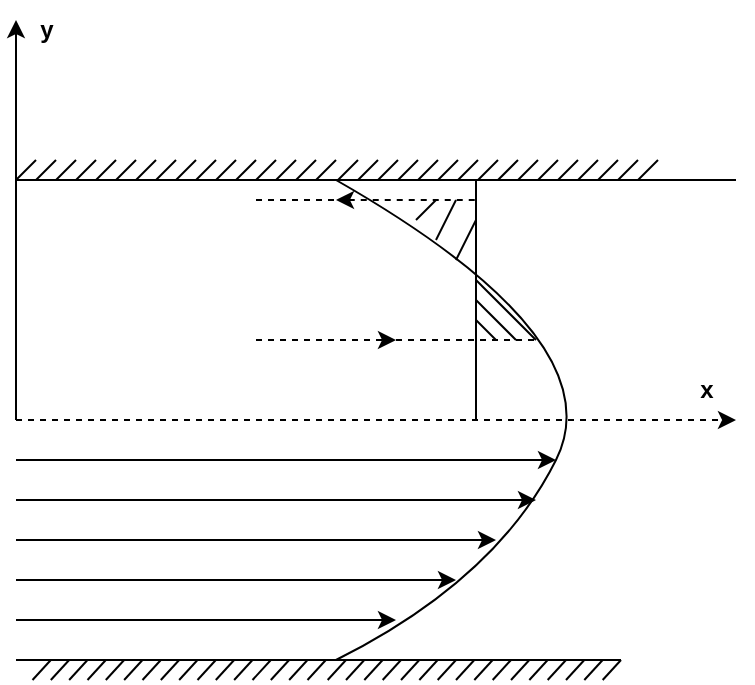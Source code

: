 <mxfile version="20.8.3" type="github">
  <diagram id="FXc-_wCRFXNS4xSHc2Ze" name="第 1 页">
    <mxGraphModel dx="1180" dy="720" grid="1" gridSize="10" guides="1" tooltips="1" connect="1" arrows="1" fold="1" page="1" pageScale="1" pageWidth="827" pageHeight="1169" math="0" shadow="0">
      <root>
        <mxCell id="0" />
        <mxCell id="1" parent="0" />
        <mxCell id="jVlzTKVtiinRC7-ohEld-1" value="" style="endArrow=none;html=1;rounded=0;" parent="1" edge="1">
          <mxGeometry width="50" height="50" relative="1" as="geometry">
            <mxPoint x="200" y="240" as="sourcePoint" />
            <mxPoint x="560" y="240" as="targetPoint" />
          </mxGeometry>
        </mxCell>
        <mxCell id="jVlzTKVtiinRC7-ohEld-2" value="" style="endArrow=classic;html=1;rounded=0;" parent="1" edge="1">
          <mxGeometry width="50" height="50" relative="1" as="geometry">
            <mxPoint x="200" y="360" as="sourcePoint" />
            <mxPoint x="200" y="160" as="targetPoint" />
          </mxGeometry>
        </mxCell>
        <mxCell id="jVlzTKVtiinRC7-ohEld-4" value="" style="endArrow=none;html=1;rounded=0;" parent="1" edge="1">
          <mxGeometry width="50" height="50" relative="1" as="geometry">
            <mxPoint x="200" y="240" as="sourcePoint" />
            <mxPoint x="210" y="230" as="targetPoint" />
          </mxGeometry>
        </mxCell>
        <mxCell id="jVlzTKVtiinRC7-ohEld-5" value="" style="endArrow=none;html=1;rounded=0;" parent="1" edge="1">
          <mxGeometry width="50" height="50" relative="1" as="geometry">
            <mxPoint x="210" y="240" as="sourcePoint" />
            <mxPoint x="220" y="230" as="targetPoint" />
          </mxGeometry>
        </mxCell>
        <mxCell id="jVlzTKVtiinRC7-ohEld-6" value="" style="endArrow=none;html=1;rounded=0;" parent="1" edge="1">
          <mxGeometry width="50" height="50" relative="1" as="geometry">
            <mxPoint x="220" y="240" as="sourcePoint" />
            <mxPoint x="230" y="230" as="targetPoint" />
          </mxGeometry>
        </mxCell>
        <mxCell id="jVlzTKVtiinRC7-ohEld-7" value="" style="endArrow=none;html=1;rounded=0;" parent="1" edge="1">
          <mxGeometry width="50" height="50" relative="1" as="geometry">
            <mxPoint x="230" y="240" as="sourcePoint" />
            <mxPoint x="240" y="230" as="targetPoint" />
          </mxGeometry>
        </mxCell>
        <mxCell id="jVlzTKVtiinRC7-ohEld-8" value="" style="endArrow=none;html=1;rounded=0;" parent="1" edge="1">
          <mxGeometry width="50" height="50" relative="1" as="geometry">
            <mxPoint x="240" y="240" as="sourcePoint" />
            <mxPoint x="250" y="230" as="targetPoint" />
          </mxGeometry>
        </mxCell>
        <mxCell id="jVlzTKVtiinRC7-ohEld-9" value="" style="endArrow=none;html=1;rounded=0;" parent="1" edge="1">
          <mxGeometry width="50" height="50" relative="1" as="geometry">
            <mxPoint x="250" y="240" as="sourcePoint" />
            <mxPoint x="260" y="230" as="targetPoint" />
          </mxGeometry>
        </mxCell>
        <mxCell id="jVlzTKVtiinRC7-ohEld-10" value="" style="endArrow=none;html=1;rounded=0;" parent="1" edge="1">
          <mxGeometry width="50" height="50" relative="1" as="geometry">
            <mxPoint x="260" y="240" as="sourcePoint" />
            <mxPoint x="270" y="230" as="targetPoint" />
          </mxGeometry>
        </mxCell>
        <mxCell id="jVlzTKVtiinRC7-ohEld-11" value="" style="endArrow=none;html=1;rounded=0;" parent="1" edge="1">
          <mxGeometry width="50" height="50" relative="1" as="geometry">
            <mxPoint x="270" y="240" as="sourcePoint" />
            <mxPoint x="280" y="230" as="targetPoint" />
          </mxGeometry>
        </mxCell>
        <mxCell id="jVlzTKVtiinRC7-ohEld-12" value="" style="endArrow=none;html=1;rounded=0;" parent="1" edge="1">
          <mxGeometry width="50" height="50" relative="1" as="geometry">
            <mxPoint x="280" y="240" as="sourcePoint" />
            <mxPoint x="290" y="230" as="targetPoint" />
          </mxGeometry>
        </mxCell>
        <mxCell id="jVlzTKVtiinRC7-ohEld-13" value="" style="endArrow=none;html=1;rounded=0;" parent="1" edge="1">
          <mxGeometry width="50" height="50" relative="1" as="geometry">
            <mxPoint x="290" y="240" as="sourcePoint" />
            <mxPoint x="300" y="230" as="targetPoint" />
          </mxGeometry>
        </mxCell>
        <mxCell id="jVlzTKVtiinRC7-ohEld-14" value="" style="endArrow=none;html=1;rounded=0;" parent="1" edge="1">
          <mxGeometry width="50" height="50" relative="1" as="geometry">
            <mxPoint x="300" y="240" as="sourcePoint" />
            <mxPoint x="310" y="230" as="targetPoint" />
          </mxGeometry>
        </mxCell>
        <mxCell id="jVlzTKVtiinRC7-ohEld-15" value="" style="endArrow=none;html=1;rounded=0;" parent="1" edge="1">
          <mxGeometry width="50" height="50" relative="1" as="geometry">
            <mxPoint x="310" y="240" as="sourcePoint" />
            <mxPoint x="320" y="230" as="targetPoint" />
          </mxGeometry>
        </mxCell>
        <mxCell id="jVlzTKVtiinRC7-ohEld-16" value="" style="endArrow=none;html=1;rounded=0;" parent="1" edge="1">
          <mxGeometry width="50" height="50" relative="1" as="geometry">
            <mxPoint x="320" y="240" as="sourcePoint" />
            <mxPoint x="330" y="230" as="targetPoint" />
          </mxGeometry>
        </mxCell>
        <mxCell id="jVlzTKVtiinRC7-ohEld-17" value="" style="endArrow=none;html=1;rounded=0;" parent="1" edge="1">
          <mxGeometry width="50" height="50" relative="1" as="geometry">
            <mxPoint x="330" y="240" as="sourcePoint" />
            <mxPoint x="340" y="230" as="targetPoint" />
          </mxGeometry>
        </mxCell>
        <mxCell id="jVlzTKVtiinRC7-ohEld-18" value="" style="endArrow=none;html=1;rounded=0;" parent="1" edge="1">
          <mxGeometry width="50" height="50" relative="1" as="geometry">
            <mxPoint x="340" y="240" as="sourcePoint" />
            <mxPoint x="350" y="230" as="targetPoint" />
          </mxGeometry>
        </mxCell>
        <mxCell id="jVlzTKVtiinRC7-ohEld-19" value="" style="endArrow=none;html=1;rounded=0;" parent="1" edge="1">
          <mxGeometry width="50" height="50" relative="1" as="geometry">
            <mxPoint x="350" y="240" as="sourcePoint" />
            <mxPoint x="360" y="230" as="targetPoint" />
          </mxGeometry>
        </mxCell>
        <mxCell id="jVlzTKVtiinRC7-ohEld-20" value="" style="endArrow=none;html=1;rounded=0;" parent="1" edge="1">
          <mxGeometry width="50" height="50" relative="1" as="geometry">
            <mxPoint x="361" y="240" as="sourcePoint" />
            <mxPoint x="371" y="230" as="targetPoint" />
          </mxGeometry>
        </mxCell>
        <mxCell id="jVlzTKVtiinRC7-ohEld-21" value="" style="endArrow=none;html=1;rounded=0;" parent="1" edge="1">
          <mxGeometry width="50" height="50" relative="1" as="geometry">
            <mxPoint x="371" y="240" as="sourcePoint" />
            <mxPoint x="381" y="230" as="targetPoint" />
          </mxGeometry>
        </mxCell>
        <mxCell id="jVlzTKVtiinRC7-ohEld-22" value="" style="endArrow=none;html=1;rounded=0;" parent="1" edge="1">
          <mxGeometry width="50" height="50" relative="1" as="geometry">
            <mxPoint x="381" y="240" as="sourcePoint" />
            <mxPoint x="391" y="230" as="targetPoint" />
          </mxGeometry>
        </mxCell>
        <mxCell id="jVlzTKVtiinRC7-ohEld-23" value="" style="endArrow=none;html=1;rounded=0;" parent="1" edge="1">
          <mxGeometry width="50" height="50" relative="1" as="geometry">
            <mxPoint x="391" y="240" as="sourcePoint" />
            <mxPoint x="401" y="230" as="targetPoint" />
          </mxGeometry>
        </mxCell>
        <mxCell id="jVlzTKVtiinRC7-ohEld-24" value="" style="endArrow=none;html=1;rounded=0;" parent="1" edge="1">
          <mxGeometry width="50" height="50" relative="1" as="geometry">
            <mxPoint x="401" y="240" as="sourcePoint" />
            <mxPoint x="411" y="230" as="targetPoint" />
          </mxGeometry>
        </mxCell>
        <mxCell id="jVlzTKVtiinRC7-ohEld-25" value="" style="endArrow=none;html=1;rounded=0;" parent="1" edge="1">
          <mxGeometry width="50" height="50" relative="1" as="geometry">
            <mxPoint x="411" y="240" as="sourcePoint" />
            <mxPoint x="421" y="230" as="targetPoint" />
          </mxGeometry>
        </mxCell>
        <mxCell id="jVlzTKVtiinRC7-ohEld-26" value="" style="endArrow=none;html=1;rounded=0;" parent="1" edge="1">
          <mxGeometry width="50" height="50" relative="1" as="geometry">
            <mxPoint x="421" y="240" as="sourcePoint" />
            <mxPoint x="431" y="230" as="targetPoint" />
          </mxGeometry>
        </mxCell>
        <mxCell id="jVlzTKVtiinRC7-ohEld-27" value="" style="endArrow=none;html=1;rounded=0;" parent="1" edge="1">
          <mxGeometry width="50" height="50" relative="1" as="geometry">
            <mxPoint x="431" y="240" as="sourcePoint" />
            <mxPoint x="441" y="230" as="targetPoint" />
          </mxGeometry>
        </mxCell>
        <mxCell id="jVlzTKVtiinRC7-ohEld-28" value="" style="endArrow=none;html=1;rounded=0;" parent="1" edge="1">
          <mxGeometry width="50" height="50" relative="1" as="geometry">
            <mxPoint x="441" y="240" as="sourcePoint" />
            <mxPoint x="451" y="230" as="targetPoint" />
          </mxGeometry>
        </mxCell>
        <mxCell id="jVlzTKVtiinRC7-ohEld-29" value="" style="endArrow=none;html=1;rounded=0;" parent="1" edge="1">
          <mxGeometry width="50" height="50" relative="1" as="geometry">
            <mxPoint x="451" y="240" as="sourcePoint" />
            <mxPoint x="461" y="230" as="targetPoint" />
          </mxGeometry>
        </mxCell>
        <mxCell id="jVlzTKVtiinRC7-ohEld-30" value="" style="endArrow=none;html=1;rounded=0;" parent="1" edge="1">
          <mxGeometry width="50" height="50" relative="1" as="geometry">
            <mxPoint x="461" y="240" as="sourcePoint" />
            <mxPoint x="471" y="230" as="targetPoint" />
          </mxGeometry>
        </mxCell>
        <mxCell id="jVlzTKVtiinRC7-ohEld-31" value="" style="endArrow=none;html=1;rounded=0;" parent="1" edge="1">
          <mxGeometry width="50" height="50" relative="1" as="geometry">
            <mxPoint x="471" y="240" as="sourcePoint" />
            <mxPoint x="481" y="230" as="targetPoint" />
          </mxGeometry>
        </mxCell>
        <mxCell id="jVlzTKVtiinRC7-ohEld-32" value="" style="endArrow=none;html=1;rounded=0;" parent="1" edge="1">
          <mxGeometry width="50" height="50" relative="1" as="geometry">
            <mxPoint x="481" y="240" as="sourcePoint" />
            <mxPoint x="491" y="230" as="targetPoint" />
          </mxGeometry>
        </mxCell>
        <mxCell id="jVlzTKVtiinRC7-ohEld-33" value="" style="endArrow=none;html=1;rounded=0;" parent="1" edge="1">
          <mxGeometry width="50" height="50" relative="1" as="geometry">
            <mxPoint x="491" y="240" as="sourcePoint" />
            <mxPoint x="501" y="230" as="targetPoint" />
          </mxGeometry>
        </mxCell>
        <mxCell id="jVlzTKVtiinRC7-ohEld-34" value="" style="endArrow=none;html=1;rounded=0;" parent="1" edge="1">
          <mxGeometry width="50" height="50" relative="1" as="geometry">
            <mxPoint x="501" y="240" as="sourcePoint" />
            <mxPoint x="511" y="230" as="targetPoint" />
          </mxGeometry>
        </mxCell>
        <mxCell id="jVlzTKVtiinRC7-ohEld-35" value="" style="endArrow=none;html=1;rounded=0;" parent="1" edge="1">
          <mxGeometry width="50" height="50" relative="1" as="geometry">
            <mxPoint x="511" y="240" as="sourcePoint" />
            <mxPoint x="521" y="230" as="targetPoint" />
          </mxGeometry>
        </mxCell>
        <mxCell id="jVlzTKVtiinRC7-ohEld-36" value="" style="endArrow=classic;html=1;rounded=0;dashed=1;" parent="1" edge="1">
          <mxGeometry width="50" height="50" relative="1" as="geometry">
            <mxPoint x="200" y="360" as="sourcePoint" />
            <mxPoint x="560" y="360" as="targetPoint" />
          </mxGeometry>
        </mxCell>
        <mxCell id="jVlzTKVtiinRC7-ohEld-39" value="" style="endArrow=none;html=1;rounded=0;" parent="1" edge="1">
          <mxGeometry width="50" height="50" relative="1" as="geometry">
            <mxPoint x="430" y="240" as="sourcePoint" />
            <mxPoint x="430" y="360" as="targetPoint" />
          </mxGeometry>
        </mxCell>
        <mxCell id="jVlzTKVtiinRC7-ohEld-40" value="" style="endArrow=none;html=1;rounded=0;" parent="1" edge="1">
          <mxGeometry width="50" height="50" relative="1" as="geometry">
            <mxPoint x="502.5" y="480" as="sourcePoint" />
            <mxPoint x="200" y="480" as="targetPoint" />
          </mxGeometry>
        </mxCell>
        <mxCell id="jVlzTKVtiinRC7-ohEld-41" value="" style="endArrow=none;html=1;rounded=0;" parent="1" edge="1">
          <mxGeometry width="50" height="50" relative="1" as="geometry">
            <mxPoint x="502.5" y="480" as="sourcePoint" />
            <mxPoint x="493.333" y="490" as="targetPoint" />
          </mxGeometry>
        </mxCell>
        <mxCell id="jVlzTKVtiinRC7-ohEld-42" value="" style="endArrow=none;html=1;rounded=0;" parent="1" edge="1">
          <mxGeometry width="50" height="50" relative="1" as="geometry">
            <mxPoint x="493.333" y="480" as="sourcePoint" />
            <mxPoint x="484.167" y="490" as="targetPoint" />
          </mxGeometry>
        </mxCell>
        <mxCell id="jVlzTKVtiinRC7-ohEld-43" value="" style="endArrow=none;html=1;rounded=0;" parent="1" edge="1">
          <mxGeometry width="50" height="50" relative="1" as="geometry">
            <mxPoint x="484.167" y="480" as="sourcePoint" />
            <mxPoint x="475" y="490" as="targetPoint" />
          </mxGeometry>
        </mxCell>
        <mxCell id="jVlzTKVtiinRC7-ohEld-44" value="" style="endArrow=none;html=1;rounded=0;" parent="1" edge="1">
          <mxGeometry width="50" height="50" relative="1" as="geometry">
            <mxPoint x="475" y="480" as="sourcePoint" />
            <mxPoint x="465.833" y="490" as="targetPoint" />
          </mxGeometry>
        </mxCell>
        <mxCell id="jVlzTKVtiinRC7-ohEld-45" value="" style="endArrow=none;html=1;rounded=0;" parent="1" edge="1">
          <mxGeometry width="50" height="50" relative="1" as="geometry">
            <mxPoint x="465.833" y="480" as="sourcePoint" />
            <mxPoint x="456.667" y="490" as="targetPoint" />
          </mxGeometry>
        </mxCell>
        <mxCell id="jVlzTKVtiinRC7-ohEld-46" value="" style="endArrow=none;html=1;rounded=0;" parent="1" edge="1">
          <mxGeometry width="50" height="50" relative="1" as="geometry">
            <mxPoint x="456.667" y="480" as="sourcePoint" />
            <mxPoint x="447.5" y="490" as="targetPoint" />
          </mxGeometry>
        </mxCell>
        <mxCell id="jVlzTKVtiinRC7-ohEld-47" value="" style="endArrow=none;html=1;rounded=0;" parent="1" edge="1">
          <mxGeometry width="50" height="50" relative="1" as="geometry">
            <mxPoint x="447.5" y="480" as="sourcePoint" />
            <mxPoint x="438.333" y="490" as="targetPoint" />
          </mxGeometry>
        </mxCell>
        <mxCell id="jVlzTKVtiinRC7-ohEld-48" value="" style="endArrow=none;html=1;rounded=0;" parent="1" edge="1">
          <mxGeometry width="50" height="50" relative="1" as="geometry">
            <mxPoint x="438.333" y="480" as="sourcePoint" />
            <mxPoint x="429.167" y="490" as="targetPoint" />
          </mxGeometry>
        </mxCell>
        <mxCell id="jVlzTKVtiinRC7-ohEld-49" value="" style="endArrow=none;html=1;rounded=0;" parent="1" edge="1">
          <mxGeometry width="50" height="50" relative="1" as="geometry">
            <mxPoint x="429.167" y="480" as="sourcePoint" />
            <mxPoint x="420" y="490" as="targetPoint" />
          </mxGeometry>
        </mxCell>
        <mxCell id="jVlzTKVtiinRC7-ohEld-50" value="" style="endArrow=none;html=1;rounded=0;" parent="1" edge="1">
          <mxGeometry width="50" height="50" relative="1" as="geometry">
            <mxPoint x="420" y="480" as="sourcePoint" />
            <mxPoint x="410.833" y="490" as="targetPoint" />
          </mxGeometry>
        </mxCell>
        <mxCell id="jVlzTKVtiinRC7-ohEld-51" value="" style="endArrow=none;html=1;rounded=0;" parent="1" edge="1">
          <mxGeometry width="50" height="50" relative="1" as="geometry">
            <mxPoint x="410.833" y="480" as="sourcePoint" />
            <mxPoint x="401.667" y="490" as="targetPoint" />
          </mxGeometry>
        </mxCell>
        <mxCell id="jVlzTKVtiinRC7-ohEld-52" value="" style="endArrow=none;html=1;rounded=0;" parent="1" edge="1">
          <mxGeometry width="50" height="50" relative="1" as="geometry">
            <mxPoint x="401.667" y="480" as="sourcePoint" />
            <mxPoint x="392.5" y="490" as="targetPoint" />
          </mxGeometry>
        </mxCell>
        <mxCell id="jVlzTKVtiinRC7-ohEld-53" value="" style="endArrow=none;html=1;rounded=0;" parent="1" edge="1">
          <mxGeometry width="50" height="50" relative="1" as="geometry">
            <mxPoint x="392.5" y="480" as="sourcePoint" />
            <mxPoint x="383.333" y="490" as="targetPoint" />
          </mxGeometry>
        </mxCell>
        <mxCell id="jVlzTKVtiinRC7-ohEld-54" value="" style="endArrow=none;html=1;rounded=0;" parent="1" edge="1">
          <mxGeometry width="50" height="50" relative="1" as="geometry">
            <mxPoint x="383.333" y="480" as="sourcePoint" />
            <mxPoint x="374.167" y="490" as="targetPoint" />
          </mxGeometry>
        </mxCell>
        <mxCell id="jVlzTKVtiinRC7-ohEld-55" value="" style="endArrow=none;html=1;rounded=0;" parent="1" edge="1">
          <mxGeometry width="50" height="50" relative="1" as="geometry">
            <mxPoint x="374.167" y="480" as="sourcePoint" />
            <mxPoint x="365" y="490" as="targetPoint" />
          </mxGeometry>
        </mxCell>
        <mxCell id="jVlzTKVtiinRC7-ohEld-56" value="" style="endArrow=none;html=1;rounded=0;" parent="1" edge="1">
          <mxGeometry width="50" height="50" relative="1" as="geometry">
            <mxPoint x="365" y="480" as="sourcePoint" />
            <mxPoint x="355.833" y="490" as="targetPoint" />
          </mxGeometry>
        </mxCell>
        <mxCell id="jVlzTKVtiinRC7-ohEld-57" value="" style="endArrow=none;html=1;rounded=0;" parent="1" edge="1">
          <mxGeometry width="50" height="50" relative="1" as="geometry">
            <mxPoint x="354.917" y="480" as="sourcePoint" />
            <mxPoint x="345.75" y="490" as="targetPoint" />
          </mxGeometry>
        </mxCell>
        <mxCell id="jVlzTKVtiinRC7-ohEld-58" value="" style="endArrow=none;html=1;rounded=0;" parent="1" edge="1">
          <mxGeometry width="50" height="50" relative="1" as="geometry">
            <mxPoint x="345.75" y="480" as="sourcePoint" />
            <mxPoint x="336.583" y="490" as="targetPoint" />
          </mxGeometry>
        </mxCell>
        <mxCell id="jVlzTKVtiinRC7-ohEld-59" value="" style="endArrow=none;html=1;rounded=0;" parent="1" edge="1">
          <mxGeometry width="50" height="50" relative="1" as="geometry">
            <mxPoint x="336.583" y="480" as="sourcePoint" />
            <mxPoint x="327.417" y="490" as="targetPoint" />
          </mxGeometry>
        </mxCell>
        <mxCell id="jVlzTKVtiinRC7-ohEld-60" value="" style="endArrow=none;html=1;rounded=0;" parent="1" edge="1">
          <mxGeometry width="50" height="50" relative="1" as="geometry">
            <mxPoint x="327.417" y="480" as="sourcePoint" />
            <mxPoint x="318.25" y="490" as="targetPoint" />
          </mxGeometry>
        </mxCell>
        <mxCell id="jVlzTKVtiinRC7-ohEld-61" value="" style="endArrow=none;html=1;rounded=0;" parent="1" edge="1">
          <mxGeometry width="50" height="50" relative="1" as="geometry">
            <mxPoint x="318.25" y="480" as="sourcePoint" />
            <mxPoint x="309.083" y="490" as="targetPoint" />
          </mxGeometry>
        </mxCell>
        <mxCell id="jVlzTKVtiinRC7-ohEld-62" value="" style="endArrow=none;html=1;rounded=0;" parent="1" edge="1">
          <mxGeometry width="50" height="50" relative="1" as="geometry">
            <mxPoint x="309.083" y="480" as="sourcePoint" />
            <mxPoint x="299.917" y="490" as="targetPoint" />
          </mxGeometry>
        </mxCell>
        <mxCell id="jVlzTKVtiinRC7-ohEld-63" value="" style="endArrow=none;html=1;rounded=0;" parent="1" edge="1">
          <mxGeometry width="50" height="50" relative="1" as="geometry">
            <mxPoint x="299.917" y="480" as="sourcePoint" />
            <mxPoint x="290.75" y="490" as="targetPoint" />
          </mxGeometry>
        </mxCell>
        <mxCell id="jVlzTKVtiinRC7-ohEld-64" value="" style="endArrow=none;html=1;rounded=0;" parent="1" edge="1">
          <mxGeometry width="50" height="50" relative="1" as="geometry">
            <mxPoint x="290.75" y="480" as="sourcePoint" />
            <mxPoint x="281.583" y="490" as="targetPoint" />
          </mxGeometry>
        </mxCell>
        <mxCell id="jVlzTKVtiinRC7-ohEld-65" value="" style="endArrow=none;html=1;rounded=0;" parent="1" edge="1">
          <mxGeometry width="50" height="50" relative="1" as="geometry">
            <mxPoint x="281.583" y="480" as="sourcePoint" />
            <mxPoint x="272.417" y="490" as="targetPoint" />
          </mxGeometry>
        </mxCell>
        <mxCell id="jVlzTKVtiinRC7-ohEld-66" value="" style="endArrow=none;html=1;rounded=0;" parent="1" edge="1">
          <mxGeometry width="50" height="50" relative="1" as="geometry">
            <mxPoint x="272.417" y="480" as="sourcePoint" />
            <mxPoint x="263.25" y="490" as="targetPoint" />
          </mxGeometry>
        </mxCell>
        <mxCell id="jVlzTKVtiinRC7-ohEld-67" value="" style="endArrow=none;html=1;rounded=0;" parent="1" edge="1">
          <mxGeometry width="50" height="50" relative="1" as="geometry">
            <mxPoint x="263.25" y="480" as="sourcePoint" />
            <mxPoint x="254.083" y="490" as="targetPoint" />
          </mxGeometry>
        </mxCell>
        <mxCell id="jVlzTKVtiinRC7-ohEld-68" value="" style="endArrow=none;html=1;rounded=0;" parent="1" edge="1">
          <mxGeometry width="50" height="50" relative="1" as="geometry">
            <mxPoint x="254.083" y="480" as="sourcePoint" />
            <mxPoint x="244.917" y="490" as="targetPoint" />
          </mxGeometry>
        </mxCell>
        <mxCell id="jVlzTKVtiinRC7-ohEld-69" value="" style="endArrow=none;html=1;rounded=0;" parent="1" edge="1">
          <mxGeometry width="50" height="50" relative="1" as="geometry">
            <mxPoint x="244.917" y="480" as="sourcePoint" />
            <mxPoint x="235.75" y="490" as="targetPoint" />
          </mxGeometry>
        </mxCell>
        <mxCell id="jVlzTKVtiinRC7-ohEld-70" value="" style="endArrow=none;html=1;rounded=0;" parent="1" edge="1">
          <mxGeometry width="50" height="50" relative="1" as="geometry">
            <mxPoint x="235.75" y="480" as="sourcePoint" />
            <mxPoint x="226.583" y="490" as="targetPoint" />
          </mxGeometry>
        </mxCell>
        <mxCell id="jVlzTKVtiinRC7-ohEld-71" value="" style="endArrow=none;html=1;rounded=0;" parent="1" edge="1">
          <mxGeometry width="50" height="50" relative="1" as="geometry">
            <mxPoint x="226.583" y="480" as="sourcePoint" />
            <mxPoint x="217.417" y="490" as="targetPoint" />
          </mxGeometry>
        </mxCell>
        <mxCell id="jVlzTKVtiinRC7-ohEld-72" value="" style="endArrow=none;html=1;rounded=0;" parent="1" edge="1">
          <mxGeometry width="50" height="50" relative="1" as="geometry">
            <mxPoint x="217.417" y="480" as="sourcePoint" />
            <mxPoint x="208.25" y="490" as="targetPoint" />
          </mxGeometry>
        </mxCell>
        <mxCell id="jVlzTKVtiinRC7-ohEld-74" value="" style="endArrow=classic;html=1;rounded=0;" parent="1" edge="1">
          <mxGeometry width="50" height="50" relative="1" as="geometry">
            <mxPoint x="200" y="380" as="sourcePoint" />
            <mxPoint x="470" y="380" as="targetPoint" />
          </mxGeometry>
        </mxCell>
        <mxCell id="jVlzTKVtiinRC7-ohEld-75" value="" style="endArrow=classic;html=1;rounded=0;" parent="1" edge="1">
          <mxGeometry width="50" height="50" relative="1" as="geometry">
            <mxPoint x="200" y="400" as="sourcePoint" />
            <mxPoint x="460" y="400" as="targetPoint" />
          </mxGeometry>
        </mxCell>
        <mxCell id="jVlzTKVtiinRC7-ohEld-76" value="" style="endArrow=classic;html=1;rounded=0;" parent="1" edge="1">
          <mxGeometry width="50" height="50" relative="1" as="geometry">
            <mxPoint x="200" y="420" as="sourcePoint" />
            <mxPoint x="440" y="420" as="targetPoint" />
          </mxGeometry>
        </mxCell>
        <mxCell id="jVlzTKVtiinRC7-ohEld-77" value="" style="endArrow=classic;html=1;rounded=0;" parent="1" edge="1">
          <mxGeometry width="50" height="50" relative="1" as="geometry">
            <mxPoint x="200" y="440" as="sourcePoint" />
            <mxPoint x="420" y="440" as="targetPoint" />
          </mxGeometry>
        </mxCell>
        <mxCell id="jVlzTKVtiinRC7-ohEld-78" value="" style="endArrow=classic;html=1;rounded=0;" parent="1" edge="1">
          <mxGeometry width="50" height="50" relative="1" as="geometry">
            <mxPoint x="200" y="460" as="sourcePoint" />
            <mxPoint x="390" y="460" as="targetPoint" />
          </mxGeometry>
        </mxCell>
        <mxCell id="jVlzTKVtiinRC7-ohEld-83" value="" style="curved=1;endArrow=none;html=1;rounded=0;startArrow=none;startFill=0;endFill=0;" parent="1" edge="1">
          <mxGeometry width="50" height="50" relative="1" as="geometry">
            <mxPoint x="360" y="480" as="sourcePoint" />
            <mxPoint x="360" y="240" as="targetPoint" />
            <Array as="points">
              <mxPoint x="440" y="440" />
              <mxPoint x="500" y="320" />
            </Array>
          </mxGeometry>
        </mxCell>
        <mxCell id="jVlzTKVtiinRC7-ohEld-84" value="" style="endArrow=none;startArrow=none;html=1;rounded=0;startFill=0;dashed=1;endFill=0;" parent="1" edge="1">
          <mxGeometry width="50" height="50" relative="1" as="geometry">
            <mxPoint x="390" y="320" as="sourcePoint" />
            <mxPoint x="460" y="320" as="targetPoint" />
          </mxGeometry>
        </mxCell>
        <mxCell id="jVlzTKVtiinRC7-ohEld-85" value="" style="endArrow=none;html=1;rounded=0;dashed=1;startArrow=classic;startFill=1;endFill=0;" parent="1" edge="1">
          <mxGeometry width="50" height="50" relative="1" as="geometry">
            <mxPoint x="360" y="250" as="sourcePoint" />
            <mxPoint x="430" y="250" as="targetPoint" />
          </mxGeometry>
        </mxCell>
        <mxCell id="jVlzTKVtiinRC7-ohEld-86" value="" style="endArrow=classic;html=1;rounded=0;dashed=1;" parent="1" edge="1">
          <mxGeometry width="50" height="50" relative="1" as="geometry">
            <mxPoint x="320" y="320" as="sourcePoint" />
            <mxPoint x="390" y="320" as="targetPoint" />
          </mxGeometry>
        </mxCell>
        <mxCell id="jVlzTKVtiinRC7-ohEld-89" value="" style="endArrow=none;dashed=1;html=1;rounded=0;" parent="1" edge="1">
          <mxGeometry width="50" height="50" relative="1" as="geometry">
            <mxPoint x="320" y="250" as="sourcePoint" />
            <mxPoint x="360" y="250" as="targetPoint" />
          </mxGeometry>
        </mxCell>
        <mxCell id="jVlzTKVtiinRC7-ohEld-92" value="" style="endArrow=none;html=1;rounded=0;shadow=0;startSize=1;" parent="1" edge="1">
          <mxGeometry width="50" height="50" relative="1" as="geometry">
            <mxPoint x="400" y="260" as="sourcePoint" />
            <mxPoint x="410" y="250" as="targetPoint" />
          </mxGeometry>
        </mxCell>
        <mxCell id="jVlzTKVtiinRC7-ohEld-93" value="" style="endArrow=none;html=1;rounded=0;shadow=0;startSize=1;" parent="1" edge="1">
          <mxGeometry width="50" height="50" relative="1" as="geometry">
            <mxPoint x="410" y="270" as="sourcePoint" />
            <mxPoint x="420" y="250" as="targetPoint" />
          </mxGeometry>
        </mxCell>
        <mxCell id="jVlzTKVtiinRC7-ohEld-94" value="" style="endArrow=none;html=1;rounded=0;shadow=0;startSize=1;" parent="1" edge="1">
          <mxGeometry width="50" height="50" relative="1" as="geometry">
            <mxPoint x="420" y="280" as="sourcePoint" />
            <mxPoint x="430" y="260" as="targetPoint" />
          </mxGeometry>
        </mxCell>
        <mxCell id="jVlzTKVtiinRC7-ohEld-95" value="" style="endArrow=none;html=1;rounded=0;shadow=0;startSize=1;" parent="1" edge="1">
          <mxGeometry width="50" height="50" relative="1" as="geometry">
            <mxPoint x="430" y="310" as="sourcePoint" />
            <mxPoint x="440" y="320" as="targetPoint" />
          </mxGeometry>
        </mxCell>
        <mxCell id="jVlzTKVtiinRC7-ohEld-96" value="" style="endArrow=none;html=1;rounded=0;shadow=0;startSize=1;" parent="1" edge="1">
          <mxGeometry width="50" height="50" relative="1" as="geometry">
            <mxPoint x="430" y="300" as="sourcePoint" />
            <mxPoint x="450" y="320" as="targetPoint" />
          </mxGeometry>
        </mxCell>
        <mxCell id="jVlzTKVtiinRC7-ohEld-97" value="" style="endArrow=none;html=1;rounded=0;shadow=0;startSize=1;" parent="1" edge="1">
          <mxGeometry width="50" height="50" relative="1" as="geometry">
            <mxPoint x="430" y="290" as="sourcePoint" />
            <mxPoint x="460" y="320" as="targetPoint" />
          </mxGeometry>
        </mxCell>
        <mxCell id="h8WNUDqtsbtKfdvw7zQh-1" value="&lt;b&gt;x&lt;/b&gt;" style="text;html=1;align=center;verticalAlign=middle;resizable=0;points=[];autosize=1;strokeColor=none;fillColor=none;" vertex="1" parent="1">
          <mxGeometry x="530" y="330" width="30" height="30" as="geometry" />
        </mxCell>
        <mxCell id="h8WNUDqtsbtKfdvw7zQh-2" value="&lt;b&gt;y&lt;/b&gt;" style="text;html=1;align=center;verticalAlign=middle;resizable=0;points=[];autosize=1;strokeColor=none;fillColor=none;" vertex="1" parent="1">
          <mxGeometry x="200" y="150" width="30" height="30" as="geometry" />
        </mxCell>
      </root>
    </mxGraphModel>
  </diagram>
</mxfile>
